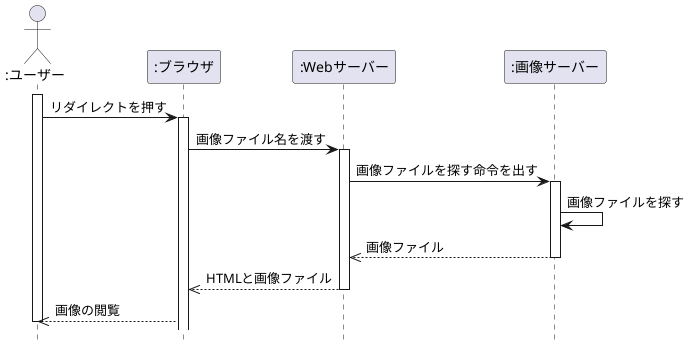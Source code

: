 @startuml  
hide footbox
Actor ":ユーザー" as ac 
participant ":ブラウザ" as bu
participant ":Webサーバー" as we
participant ":画像サーバー" as ga
activate ac
ac -> bu :リダイレクトを押す
activate bu
bu -> we :画像ファイル名を渡す
activate we
we -> ga :画像ファイルを探す命令を出す
activate ga
ga -> ga :画像ファイルを探す
we <<-- ga :画像ファイル
deactivate ga
bu <<-- we :HTMLと画像ファイル
deactivate we
ac <<-- bu :画像の閲覧
deactivate ac
@enduml